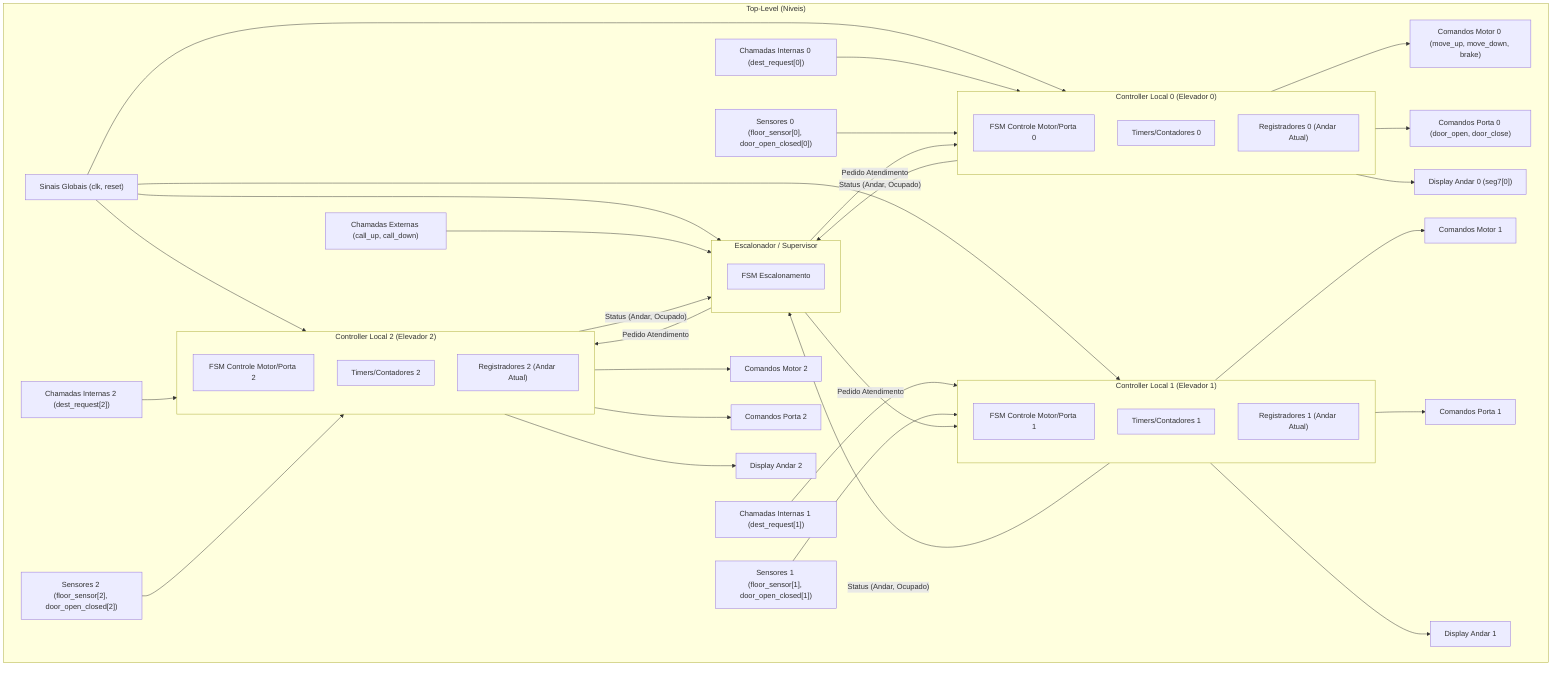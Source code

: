 graph TD
    subgraph Sistema_Elevadores ["Top-Level (Niveis)"]
        
        %% Módulo Escalonador (Nível 2)
        subgraph Escalonador [Escalonador / Supervisor]
            direction TB
            E_FSM[FSM Escalonamento]
        end

        %% Módulo Controlador Local 0
        subgraph Elevador_0 ["Controller Local 0 (Elevador 0)"]
            direction TB
            CL0_FSM[FSM Controle Motor/Porta 0]
            CL0_Timers[Timers/Contadores 0]
            CL0_Reg["Registradores 0 (Andar Atual)"]
        end

        %% Módulo Controlador Local 1
        subgraph Elevador_1 ["Controller Local 1 (Elevador 1)"]
            direction TB
            CL1_FSM[FSM Controle Motor/Porta 1]
            CL1_Timers[Timers/Contadores 1]
            CL1_Reg["Registradores 1 (Andar Atual)"]
        end

        %% Módulo Controlador Local 2
        subgraph Elevador_2 ["Controller Local 2 (Elevador 2)"]
            direction TB
            CL2_FSM[FSM Controle Motor/Porta 2]
            CL2_Timers[Timers/Contadores 2]
            CL2_Reg["Registradores 2 (Andar Atual)"]
        end

        %% Conexões Globais (Inputs)
        Inputs_Globais["Sinais Globais (clk, reset)"]
        Inputs_Globais --> Escalonador
        Inputs_Globais --> Elevador_0
        Inputs_Globais --> Elevador_1
        Inputs_Globais --> Elevador_2

        %% Entradas Externas -> Escalonador
        Inputs_Externos["Chamadas Externas (call_up, call_down)"]
        Inputs_Externos --> Escalonador

        %% Entradas Internas e Sensores -> Controladores Locais
        Inputs_Internos_0["Chamadas Internas 0 (dest_request[0])"]
        Inputs_Sensores_0["Sensores 0 (floor_sensor[0], door_open_closed[0])"]
        Inputs_Internos_0 --> Elevador_0
        Inputs_Sensores_0 --> Elevador_0

        Inputs_Internos_1["Chamadas Internas 1 (dest_request[1])"]
        Inputs_Sensores_1["Sensores 1 (floor_sensor[1], door_open_closed[1])"]
        Inputs_Internos_1 --> Elevador_1
        Inputs_Sensores_1 --> Elevador_1

        Inputs_Internos_2["Chamadas Internas 2 (dest_request[2])"]
        Inputs_Sensores_2["Sensores 2 (floor_sensor[2], door_open_closed[2])"]
        Inputs_Internos_2 --> Elevador_2
        Inputs_Sensores_2 --> Elevador_2

        %% Comunicação Escalonador <-> Controladores
        Escalonador -- "Pedido Atendimento" --> Elevador_0
        Elevador_0 -- "Status (Andar, Ocupado)" --> Escalonador

        Escalonador -- "Pedido Atendimento" --> Elevador_1
        Elevador_1 -- "Status (Andar, Ocupado)" --> Escalonador

        Escalonador -- "Pedido Atendimento" --> Elevador_2
        Elevador_2 -- "Status (Andar, Ocupado)" --> Escalonador

        %% Saídas Finais (Comandos)
        Elevador_0 --> Saidas_Motor_0["Comandos Motor 0 (move_up, move_down, brake)"]
        Elevador_0 --> Saidas_Porta_0["Comandos Porta 0 (door_open, door_close)"]
        Elevador_0 --> Saidas_Display_0["Display Andar 0 (seg7[0])"]

        Elevador_1 --> Saidas_Motor_1[Comandos Motor 1]
        Elevador_1 --> Saidas_Porta_1[Comandos Porta 1]
        Elevador_1 --> Saidas_Display_1[Display Andar 1]

        Elevador_2 --> Saidas_Motor_2[Comandos Motor 2]
        Elevador_2 --> Saidas_Porta_2[Comandos Porta 2]
        Elevador_2 --> Saidas_Display_2[Display Andar 2]

    end